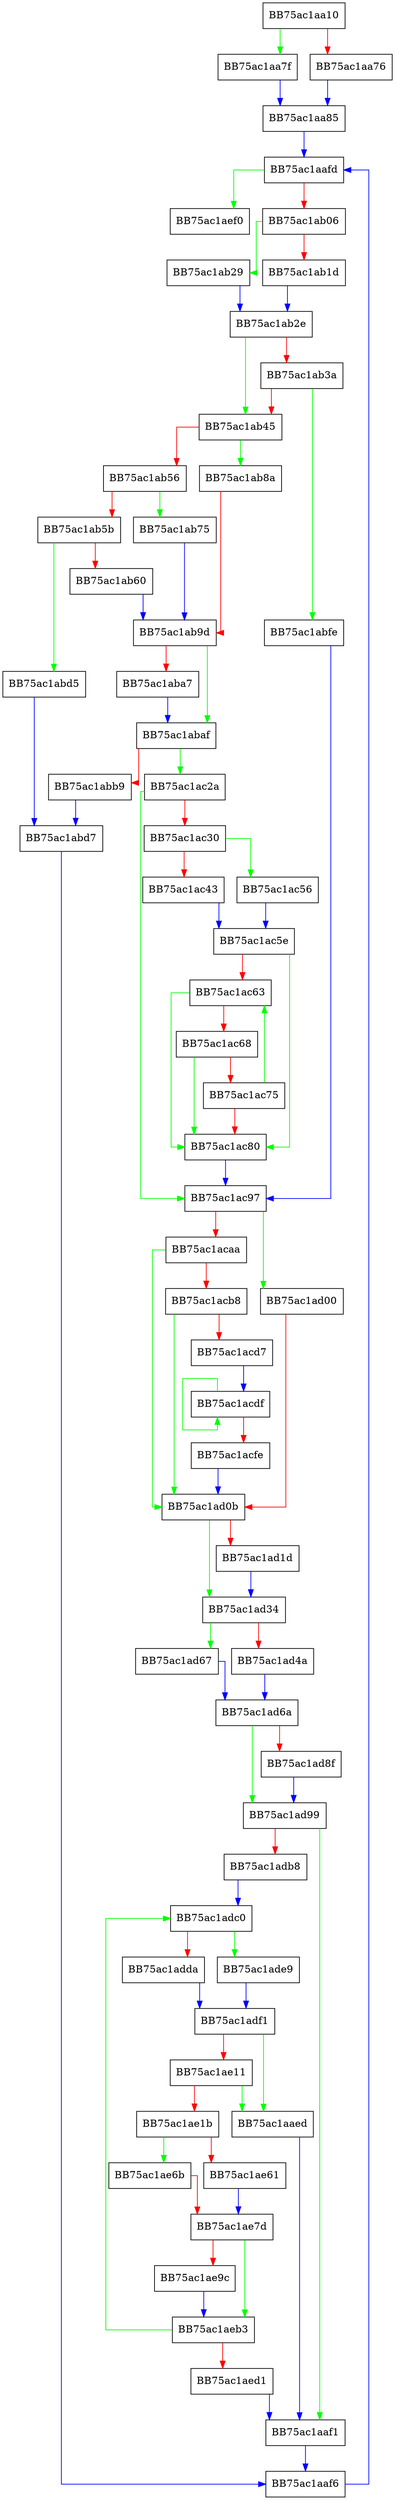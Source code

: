 digraph ZSTD_compressBlock_greedy_dictMatchState {
  node [shape="box"];
  graph [splines=ortho];
  BB75ac1aa10 -> BB75ac1aa7f [color="green"];
  BB75ac1aa10 -> BB75ac1aa76 [color="red"];
  BB75ac1aa76 -> BB75ac1aa85 [color="blue"];
  BB75ac1aa7f -> BB75ac1aa85 [color="blue"];
  BB75ac1aa85 -> BB75ac1aafd [color="blue"];
  BB75ac1aaed -> BB75ac1aaf1 [color="blue"];
  BB75ac1aaf1 -> BB75ac1aaf6 [color="blue"];
  BB75ac1aaf6 -> BB75ac1aafd [color="blue"];
  BB75ac1aafd -> BB75ac1aef0 [color="green"];
  BB75ac1aafd -> BB75ac1ab06 [color="red"];
  BB75ac1ab06 -> BB75ac1ab29 [color="green"];
  BB75ac1ab06 -> BB75ac1ab1d [color="red"];
  BB75ac1ab1d -> BB75ac1ab2e [color="blue"];
  BB75ac1ab29 -> BB75ac1ab2e [color="blue"];
  BB75ac1ab2e -> BB75ac1ab45 [color="green"];
  BB75ac1ab2e -> BB75ac1ab3a [color="red"];
  BB75ac1ab3a -> BB75ac1abfe [color="green"];
  BB75ac1ab3a -> BB75ac1ab45 [color="red"];
  BB75ac1ab45 -> BB75ac1ab8a [color="green"];
  BB75ac1ab45 -> BB75ac1ab56 [color="red"];
  BB75ac1ab56 -> BB75ac1ab75 [color="green"];
  BB75ac1ab56 -> BB75ac1ab5b [color="red"];
  BB75ac1ab5b -> BB75ac1abd5 [color="green"];
  BB75ac1ab5b -> BB75ac1ab60 [color="red"];
  BB75ac1ab60 -> BB75ac1ab9d [color="blue"];
  BB75ac1ab75 -> BB75ac1ab9d [color="blue"];
  BB75ac1ab8a -> BB75ac1ab9d [color="red"];
  BB75ac1ab9d -> BB75ac1abaf [color="green"];
  BB75ac1ab9d -> BB75ac1aba7 [color="red"];
  BB75ac1aba7 -> BB75ac1abaf [color="blue"];
  BB75ac1abaf -> BB75ac1ac2a [color="green"];
  BB75ac1abaf -> BB75ac1abb9 [color="red"];
  BB75ac1abb9 -> BB75ac1abd7 [color="blue"];
  BB75ac1abd5 -> BB75ac1abd7 [color="blue"];
  BB75ac1abd7 -> BB75ac1aaf6 [color="blue"];
  BB75ac1abfe -> BB75ac1ac97 [color="blue"];
  BB75ac1ac2a -> BB75ac1ac97 [color="green"];
  BB75ac1ac2a -> BB75ac1ac30 [color="red"];
  BB75ac1ac30 -> BB75ac1ac56 [color="green"];
  BB75ac1ac30 -> BB75ac1ac43 [color="red"];
  BB75ac1ac43 -> BB75ac1ac5e [color="blue"];
  BB75ac1ac56 -> BB75ac1ac5e [color="blue"];
  BB75ac1ac5e -> BB75ac1ac80 [color="green"];
  BB75ac1ac5e -> BB75ac1ac63 [color="red"];
  BB75ac1ac63 -> BB75ac1ac80 [color="green"];
  BB75ac1ac63 -> BB75ac1ac68 [color="red"];
  BB75ac1ac68 -> BB75ac1ac80 [color="green"];
  BB75ac1ac68 -> BB75ac1ac75 [color="red"];
  BB75ac1ac75 -> BB75ac1ac63 [color="green"];
  BB75ac1ac75 -> BB75ac1ac80 [color="red"];
  BB75ac1ac80 -> BB75ac1ac97 [color="blue"];
  BB75ac1ac97 -> BB75ac1ad00 [color="green"];
  BB75ac1ac97 -> BB75ac1acaa [color="red"];
  BB75ac1acaa -> BB75ac1ad0b [color="green"];
  BB75ac1acaa -> BB75ac1acb8 [color="red"];
  BB75ac1acb8 -> BB75ac1ad0b [color="green"];
  BB75ac1acb8 -> BB75ac1acd7 [color="red"];
  BB75ac1acd7 -> BB75ac1acdf [color="blue"];
  BB75ac1acdf -> BB75ac1acdf [color="green"];
  BB75ac1acdf -> BB75ac1acfe [color="red"];
  BB75ac1acfe -> BB75ac1ad0b [color="blue"];
  BB75ac1ad00 -> BB75ac1ad0b [color="red"];
  BB75ac1ad0b -> BB75ac1ad34 [color="green"];
  BB75ac1ad0b -> BB75ac1ad1d [color="red"];
  BB75ac1ad1d -> BB75ac1ad34 [color="blue"];
  BB75ac1ad34 -> BB75ac1ad67 [color="green"];
  BB75ac1ad34 -> BB75ac1ad4a [color="red"];
  BB75ac1ad4a -> BB75ac1ad6a [color="blue"];
  BB75ac1ad67 -> BB75ac1ad6a [color="blue"];
  BB75ac1ad6a -> BB75ac1ad99 [color="green"];
  BB75ac1ad6a -> BB75ac1ad8f [color="red"];
  BB75ac1ad8f -> BB75ac1ad99 [color="blue"];
  BB75ac1ad99 -> BB75ac1aaf1 [color="green"];
  BB75ac1ad99 -> BB75ac1adb8 [color="red"];
  BB75ac1adb8 -> BB75ac1adc0 [color="blue"];
  BB75ac1adc0 -> BB75ac1ade9 [color="green"];
  BB75ac1adc0 -> BB75ac1adda [color="red"];
  BB75ac1adda -> BB75ac1adf1 [color="blue"];
  BB75ac1ade9 -> BB75ac1adf1 [color="blue"];
  BB75ac1adf1 -> BB75ac1aaed [color="green"];
  BB75ac1adf1 -> BB75ac1ae11 [color="red"];
  BB75ac1ae11 -> BB75ac1aaed [color="green"];
  BB75ac1ae11 -> BB75ac1ae1b [color="red"];
  BB75ac1ae1b -> BB75ac1ae6b [color="green"];
  BB75ac1ae1b -> BB75ac1ae61 [color="red"];
  BB75ac1ae61 -> BB75ac1ae7d [color="blue"];
  BB75ac1ae6b -> BB75ac1ae7d [color="red"];
  BB75ac1ae7d -> BB75ac1aeb3 [color="green"];
  BB75ac1ae7d -> BB75ac1ae9c [color="red"];
  BB75ac1ae9c -> BB75ac1aeb3 [color="blue"];
  BB75ac1aeb3 -> BB75ac1adc0 [color="green"];
  BB75ac1aeb3 -> BB75ac1aed1 [color="red"];
  BB75ac1aed1 -> BB75ac1aaf1 [color="blue"];
}